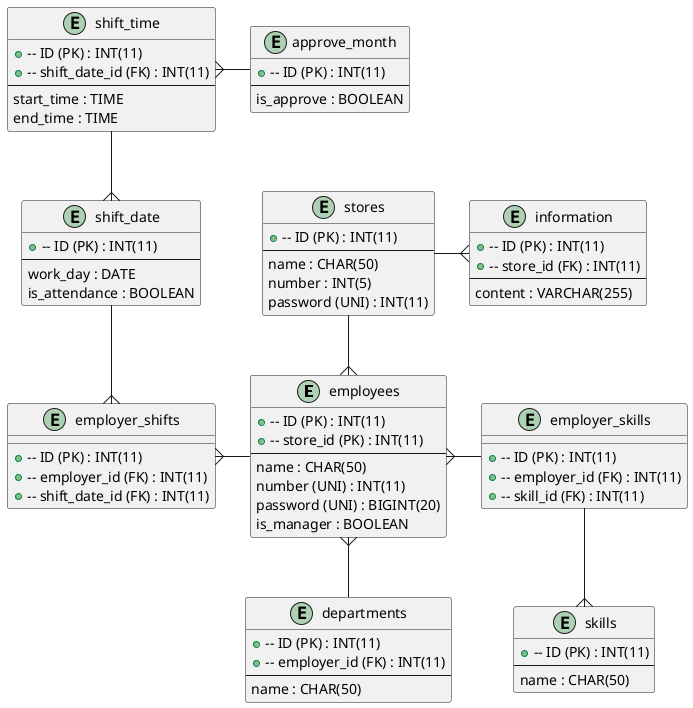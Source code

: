 @startuml ER

entity "employees" as employees {
  +-- ID (PK) : INT(11)
  +-- store_id (PK) : INT(11)
  --
  name : CHAR(50)
  number (UNI) : INT(11)
  password (UNI) : BIGINT(20)
  is_manager : BOOLEAN
}

' entity "managers" as managers {
'   +-- ID (PK) : INT(11)
'   --
'   name : CHAR(50)
'   number (UNI) : INT(11)
'   password (UNI) : BIGINT(20)
' }

entity "shift_time" as shift_time {
  +-- ID (PK) : INT(11)
  +-- shift_date_id (FK) : INT(11)
  --
  start_time : TIME
  end_time : TIME
}

entity "shift_date" as shift_date {
  +-- ID (PK) : INT(11)
  --
  work_day : DATE
  is_attendance : BOOLEAN
}

entity "employer_shifts" as employer_shifts {
  +-- ID (PK) : INT(11)
  +-- employer_id (FK) : INT(11)
  +-- shift_date_id (FK) : INT(11)
}

entity "approve_month" as approve_month {
  +-- ID (PK) : INT(11)
  --
  is_approve : BOOLEAN
}

entity "departments" as departments {
  +-- ID (PK) : INT(11)
  +-- employer_id (FK) : INT(11)
  --
  name : CHAR(50)
}

entity "skills" as skills {
  +-- ID (PK) : INT(11)
  --
  name : CHAR(50)
}

entity "employer_skills" as employer_skills {
  +-- ID (PK) : INT(11)
  +-- employer_id (FK) : INT(11)
  +-- skill_id (FK) : INT(11)
}

entity "stores" as stores {
  +-- ID (PK) : INT(11)
  --
  name : CHAR(50)
  number : INT(5)
  password (UNI) : INT(11)
}

entity "information" as information {
  +-- ID (PK) : INT(11)
  +-- store_id (FK) : INT(11)
  --
  content : VARCHAR(255)
}
stores -r-{ information
stores -d-{ employees
employees -l-{ employer_shifts
employer_shifts }-u- shift_date
shift_time --{ shift_date
employer_skills -l-{ employees
employer_skills --{ skills
departments -u-{ employees
approve_month -l-{ shift_time

@enduml